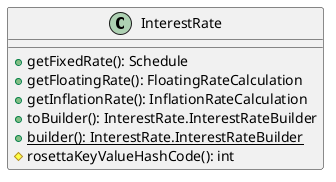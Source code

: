 @startuml

    class InterestRate [[InterestRate.html]] {
        +getFixedRate(): Schedule
        +getFloatingRate(): FloatingRateCalculation
        +getInflationRate(): InflationRateCalculation
        +toBuilder(): InterestRate.InterestRateBuilder
        {static} +builder(): InterestRate.InterestRateBuilder
        #rosettaKeyValueHashCode(): int
    }

@enduml
